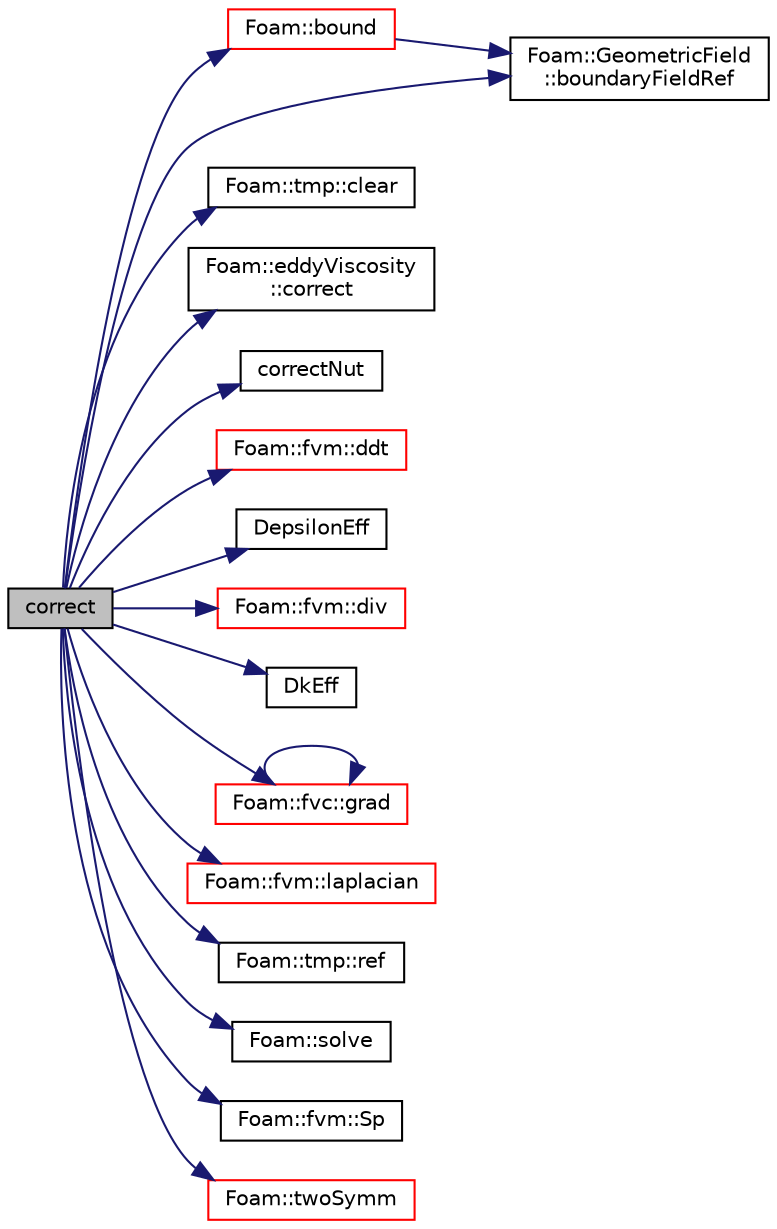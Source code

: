 digraph "correct"
{
  bgcolor="transparent";
  edge [fontname="Helvetica",fontsize="10",labelfontname="Helvetica",labelfontsize="10"];
  node [fontname="Helvetica",fontsize="10",shape=record];
  rankdir="LR";
  Node670 [label="correct",height=0.2,width=0.4,color="black", fillcolor="grey75", style="filled", fontcolor="black"];
  Node670 -> Node671 [color="midnightblue",fontsize="10",style="solid",fontname="Helvetica"];
  Node671 [label="Foam::bound",height=0.2,width=0.4,color="red",URL="$a21851.html#a334b2a2d0ce7997d360f7a018174a077",tooltip="Bound the given scalar field if it has gone unbounded. "];
  Node671 -> Node674 [color="midnightblue",fontsize="10",style="solid",fontname="Helvetica"];
  Node674 [label="Foam::GeometricField\l::boundaryFieldRef",height=0.2,width=0.4,color="black",URL="$a23249.html#af3831c9fea9f6ae7532a6d57cc67c959",tooltip="Return a reference to the boundary field. "];
  Node670 -> Node674 [color="midnightblue",fontsize="10",style="solid",fontname="Helvetica"];
  Node670 -> Node981 [color="midnightblue",fontsize="10",style="solid",fontname="Helvetica"];
  Node981 [label="Foam::tmp::clear",height=0.2,width=0.4,color="black",URL="$a27077.html#adf1d9633e64d0de6a36e0af17ccd8163",tooltip="If object pointer points to valid object: "];
  Node670 -> Node982 [color="midnightblue",fontsize="10",style="solid",fontname="Helvetica"];
  Node982 [label="Foam::eddyViscosity\l::correct",height=0.2,width=0.4,color="black",URL="$a32189.html#aa4d8a8ca44f2b13f84ba64733f6e0252",tooltip="Solve the turbulence equations and correct the turbulence viscosity. "];
  Node670 -> Node983 [color="midnightblue",fontsize="10",style="solid",fontname="Helvetica"];
  Node983 [label="correctNut",height=0.2,width=0.4,color="black",URL="$a32061.html#aaffe89433f18f1ee4137486e19219448"];
  Node670 -> Node984 [color="midnightblue",fontsize="10",style="solid",fontname="Helvetica"];
  Node984 [label="Foam::fvm::ddt",height=0.2,width=0.4,color="red",URL="$a21862.html#a2d88eca98ab69b84af7ddb96e35f5a44"];
  Node670 -> Node985 [color="midnightblue",fontsize="10",style="solid",fontname="Helvetica"];
  Node985 [label="DepsilonEff",height=0.2,width=0.4,color="black",URL="$a32061.html#aaeb98c07acb7524ea98bf458352bc85a",tooltip="Return the effective diffusivity for epsilon. "];
  Node670 -> Node986 [color="midnightblue",fontsize="10",style="solid",fontname="Helvetica"];
  Node986 [label="Foam::fvm::div",height=0.2,width=0.4,color="red",URL="$a21862.html#a058dd4757c11ae656c8d576632b33d25"];
  Node670 -> Node995 [color="midnightblue",fontsize="10",style="solid",fontname="Helvetica"];
  Node995 [label="DkEff",height=0.2,width=0.4,color="black",URL="$a32061.html#a1faa4b448524c4de622637dc51aa4a30",tooltip="Return the effective diffusivity for k. "];
  Node670 -> Node996 [color="midnightblue",fontsize="10",style="solid",fontname="Helvetica"];
  Node996 [label="Foam::fvc::grad",height=0.2,width=0.4,color="red",URL="$a21861.html#a7c00ec90ecc15ed3005255e42c52827a"];
  Node996 -> Node996 [color="midnightblue",fontsize="10",style="solid",fontname="Helvetica"];
  Node670 -> Node998 [color="midnightblue",fontsize="10",style="solid",fontname="Helvetica"];
  Node998 [label="Foam::fvm::laplacian",height=0.2,width=0.4,color="red",URL="$a21862.html#a05679b154654e47e9f1e2fbd2bc0bae0"];
  Node670 -> Node682 [color="midnightblue",fontsize="10",style="solid",fontname="Helvetica"];
  Node682 [label="Foam::tmp::ref",height=0.2,width=0.4,color="black",URL="$a27077.html#aeaf81e641282874cef07f5b808efc83b",tooltip="Return non-const reference or generate a fatal error. "];
  Node670 -> Node999 [color="midnightblue",fontsize="10",style="solid",fontname="Helvetica"];
  Node999 [label="Foam::solve",height=0.2,width=0.4,color="black",URL="$a21851.html#a8d0243cca6dbaab978da0126875aa319",tooltip="Solve returning the solution statistics given convergence tolerance. "];
  Node670 -> Node1000 [color="midnightblue",fontsize="10",style="solid",fontname="Helvetica"];
  Node1000 [label="Foam::fvm::Sp",height=0.2,width=0.4,color="black",URL="$a21862.html#a85d1dcca92042fd0a570c31ea79c160d"];
  Node670 -> Node1001 [color="midnightblue",fontsize="10",style="solid",fontname="Helvetica"];
  Node1001 [label="Foam::twoSymm",height=0.2,width=0.4,color="red",URL="$a21851.html#a446550beb700669a32e76d9b87d5e043"];
}
